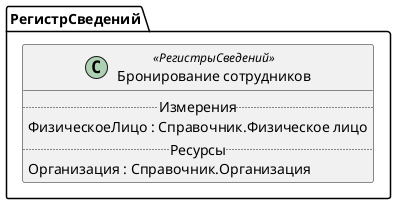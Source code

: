 ﻿@startuml БронированиеСотрудников
'!include templates.wsd
'..\include templates.wsd
class РегистрСведений.БронированиеСотрудников as "Бронирование сотрудников" <<РегистрыСведений>>
{
..Измерения..
ФизическоеЛицо : Справочник.Физическое лицо
..Ресурсы..
Организация : Справочник.Организация
}
@enduml
